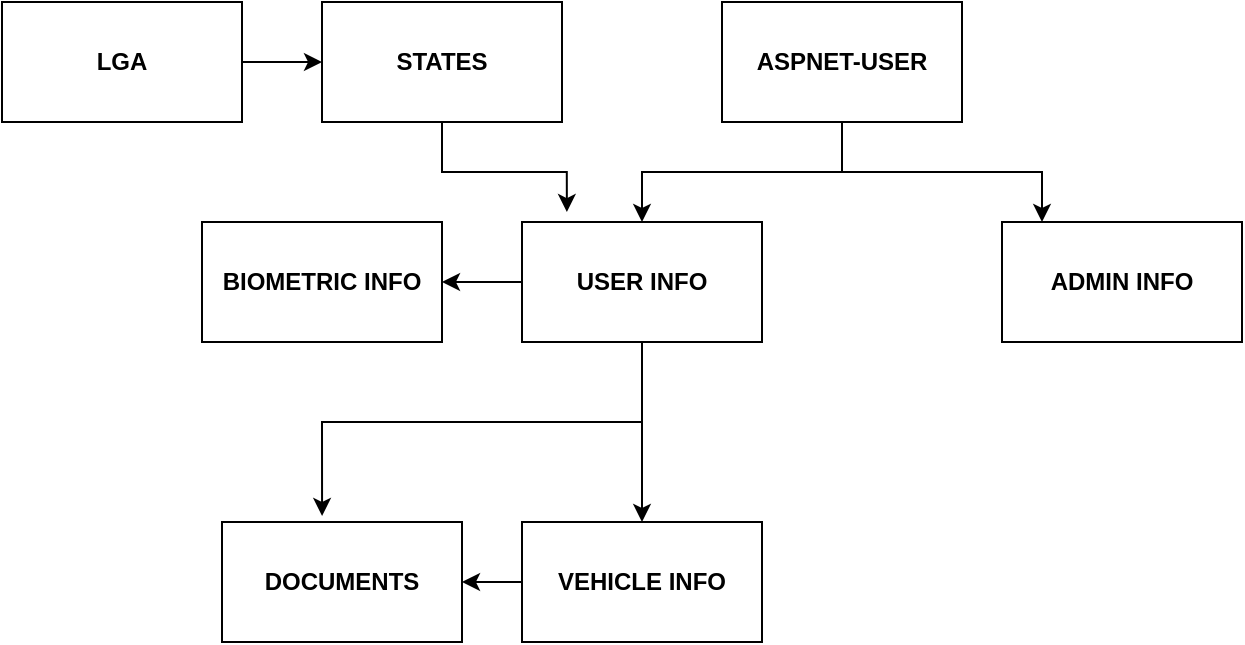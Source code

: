 <mxfile version="20.0.1" type="github">
  <diagram id="QxaEvgtWDEGrPVIypcde" name="Page-1">
    <mxGraphModel dx="1038" dy="585" grid="1" gridSize="10" guides="1" tooltips="1" connect="1" arrows="1" fold="1" page="1" pageScale="1" pageWidth="827" pageHeight="1169" math="0" shadow="0">
      <root>
        <mxCell id="0" />
        <mxCell id="1" parent="0" />
        <mxCell id="cPWEJjM0-uG9yfalC7vt-35" style="edgeStyle=orthogonalEdgeStyle;rounded=0;orthogonalLoop=1;jettySize=auto;html=1;fontSize=12;" edge="1" parent="1" source="cPWEJjM0-uG9yfalC7vt-1" target="cPWEJjM0-uG9yfalC7vt-2">
          <mxGeometry relative="1" as="geometry">
            <mxPoint x="330" y="180" as="targetPoint" />
          </mxGeometry>
        </mxCell>
        <mxCell id="cPWEJjM0-uG9yfalC7vt-37" style="edgeStyle=orthogonalEdgeStyle;rounded=0;orthogonalLoop=1;jettySize=auto;html=1;fontSize=12;" edge="1" parent="1" source="cPWEJjM0-uG9yfalC7vt-1" target="cPWEJjM0-uG9yfalC7vt-6">
          <mxGeometry relative="1" as="geometry">
            <mxPoint x="490" y="190" as="targetPoint" />
            <Array as="points">
              <mxPoint x="430" y="165" />
              <mxPoint x="530" y="165" />
            </Array>
          </mxGeometry>
        </mxCell>
        <mxCell id="cPWEJjM0-uG9yfalC7vt-1" value="&lt;b&gt;ASPNET-USER&lt;/b&gt;" style="rounded=0;whiteSpace=wrap;html=1;" vertex="1" parent="1">
          <mxGeometry x="370" y="80" width="120" height="60" as="geometry" />
        </mxCell>
        <mxCell id="cPWEJjM0-uG9yfalC7vt-24" value="" style="edgeStyle=orthogonalEdgeStyle;rounded=0;orthogonalLoop=1;jettySize=auto;html=1;fontSize=12;" edge="1" parent="1" source="cPWEJjM0-uG9yfalC7vt-2" target="cPWEJjM0-uG9yfalC7vt-23">
          <mxGeometry relative="1" as="geometry" />
        </mxCell>
        <mxCell id="cPWEJjM0-uG9yfalC7vt-39" style="edgeStyle=orthogonalEdgeStyle;rounded=0;orthogonalLoop=1;jettySize=auto;html=1;fontSize=12;entryX=0.417;entryY=-0.05;entryDx=0;entryDy=0;entryPerimeter=0;exitX=0.5;exitY=1;exitDx=0;exitDy=0;" edge="1" parent="1" source="cPWEJjM0-uG9yfalC7vt-2" target="cPWEJjM0-uG9yfalC7vt-11">
          <mxGeometry relative="1" as="geometry">
            <mxPoint x="270" y="330" as="targetPoint" />
            <Array as="points">
              <mxPoint x="330" y="290" />
              <mxPoint x="170" y="290" />
            </Array>
          </mxGeometry>
        </mxCell>
        <mxCell id="cPWEJjM0-uG9yfalC7vt-44" style="edgeStyle=orthogonalEdgeStyle;rounded=0;orthogonalLoop=1;jettySize=auto;html=1;entryX=0.5;entryY=0;entryDx=0;entryDy=0;fontSize=12;" edge="1" parent="1" source="cPWEJjM0-uG9yfalC7vt-2" target="cPWEJjM0-uG9yfalC7vt-10">
          <mxGeometry relative="1" as="geometry" />
        </mxCell>
        <mxCell id="cPWEJjM0-uG9yfalC7vt-2" value="&lt;b&gt;&lt;font style=&quot;font-size: 12px;&quot;&gt;USER INFO&lt;/font&gt;&lt;/b&gt;" style="rounded=0;whiteSpace=wrap;html=1;" vertex="1" parent="1">
          <mxGeometry x="270" y="190" width="120" height="60" as="geometry" />
        </mxCell>
        <mxCell id="cPWEJjM0-uG9yfalC7vt-6" value="&lt;b&gt;&lt;font style=&quot;font-size: 12px;&quot;&gt;ADMIN INFO&lt;/font&gt;&lt;/b&gt;" style="rounded=0;whiteSpace=wrap;html=1;" vertex="1" parent="1">
          <mxGeometry x="510" y="190" width="120" height="60" as="geometry" />
        </mxCell>
        <mxCell id="cPWEJjM0-uG9yfalC7vt-33" value="" style="edgeStyle=orthogonalEdgeStyle;rounded=0;orthogonalLoop=1;jettySize=auto;html=1;fontSize=12;" edge="1" parent="1" source="cPWEJjM0-uG9yfalC7vt-10" target="cPWEJjM0-uG9yfalC7vt-11">
          <mxGeometry relative="1" as="geometry" />
        </mxCell>
        <mxCell id="cPWEJjM0-uG9yfalC7vt-10" value="&lt;b&gt;&lt;font style=&quot;font-size: 12px;&quot;&gt;VEHICLE INFO&lt;/font&gt;&lt;/b&gt;" style="rounded=0;whiteSpace=wrap;html=1;" vertex="1" parent="1">
          <mxGeometry x="270" y="340" width="120" height="60" as="geometry" />
        </mxCell>
        <mxCell id="cPWEJjM0-uG9yfalC7vt-11" value="&lt;b&gt;&lt;font style=&quot;font-size: 12px;&quot;&gt;DOCUMENTS&lt;/font&gt;&lt;/b&gt;" style="rounded=0;whiteSpace=wrap;html=1;" vertex="1" parent="1">
          <mxGeometry x="120" y="340" width="120" height="60" as="geometry" />
        </mxCell>
        <mxCell id="cPWEJjM0-uG9yfalC7vt-32" value="" style="edgeStyle=orthogonalEdgeStyle;rounded=0;orthogonalLoop=1;jettySize=auto;html=1;fontSize=12;" edge="1" parent="1" source="cPWEJjM0-uG9yfalC7vt-19" target="cPWEJjM0-uG9yfalC7vt-22">
          <mxGeometry relative="1" as="geometry" />
        </mxCell>
        <mxCell id="cPWEJjM0-uG9yfalC7vt-19" value="&lt;b&gt;LGA&lt;/b&gt;" style="rounded=0;whiteSpace=wrap;html=1;" vertex="1" parent="1">
          <mxGeometry x="10" y="80" width="120" height="60" as="geometry" />
        </mxCell>
        <mxCell id="cPWEJjM0-uG9yfalC7vt-27" style="edgeStyle=orthogonalEdgeStyle;rounded=0;orthogonalLoop=1;jettySize=auto;html=1;entryX=0.187;entryY=-0.083;entryDx=0;entryDy=0;entryPerimeter=0;fontSize=12;" edge="1" parent="1" source="cPWEJjM0-uG9yfalC7vt-22" target="cPWEJjM0-uG9yfalC7vt-2">
          <mxGeometry relative="1" as="geometry" />
        </mxCell>
        <mxCell id="cPWEJjM0-uG9yfalC7vt-22" value="&lt;b&gt;STATES&lt;/b&gt;" style="rounded=0;whiteSpace=wrap;html=1;" vertex="1" parent="1">
          <mxGeometry x="170" y="80" width="120" height="60" as="geometry" />
        </mxCell>
        <mxCell id="cPWEJjM0-uG9yfalC7vt-23" value="&lt;b&gt;BIOMETRIC INFO&lt;/b&gt;" style="rounded=0;whiteSpace=wrap;html=1;" vertex="1" parent="1">
          <mxGeometry x="110" y="190" width="120" height="60" as="geometry" />
        </mxCell>
      </root>
    </mxGraphModel>
  </diagram>
</mxfile>
